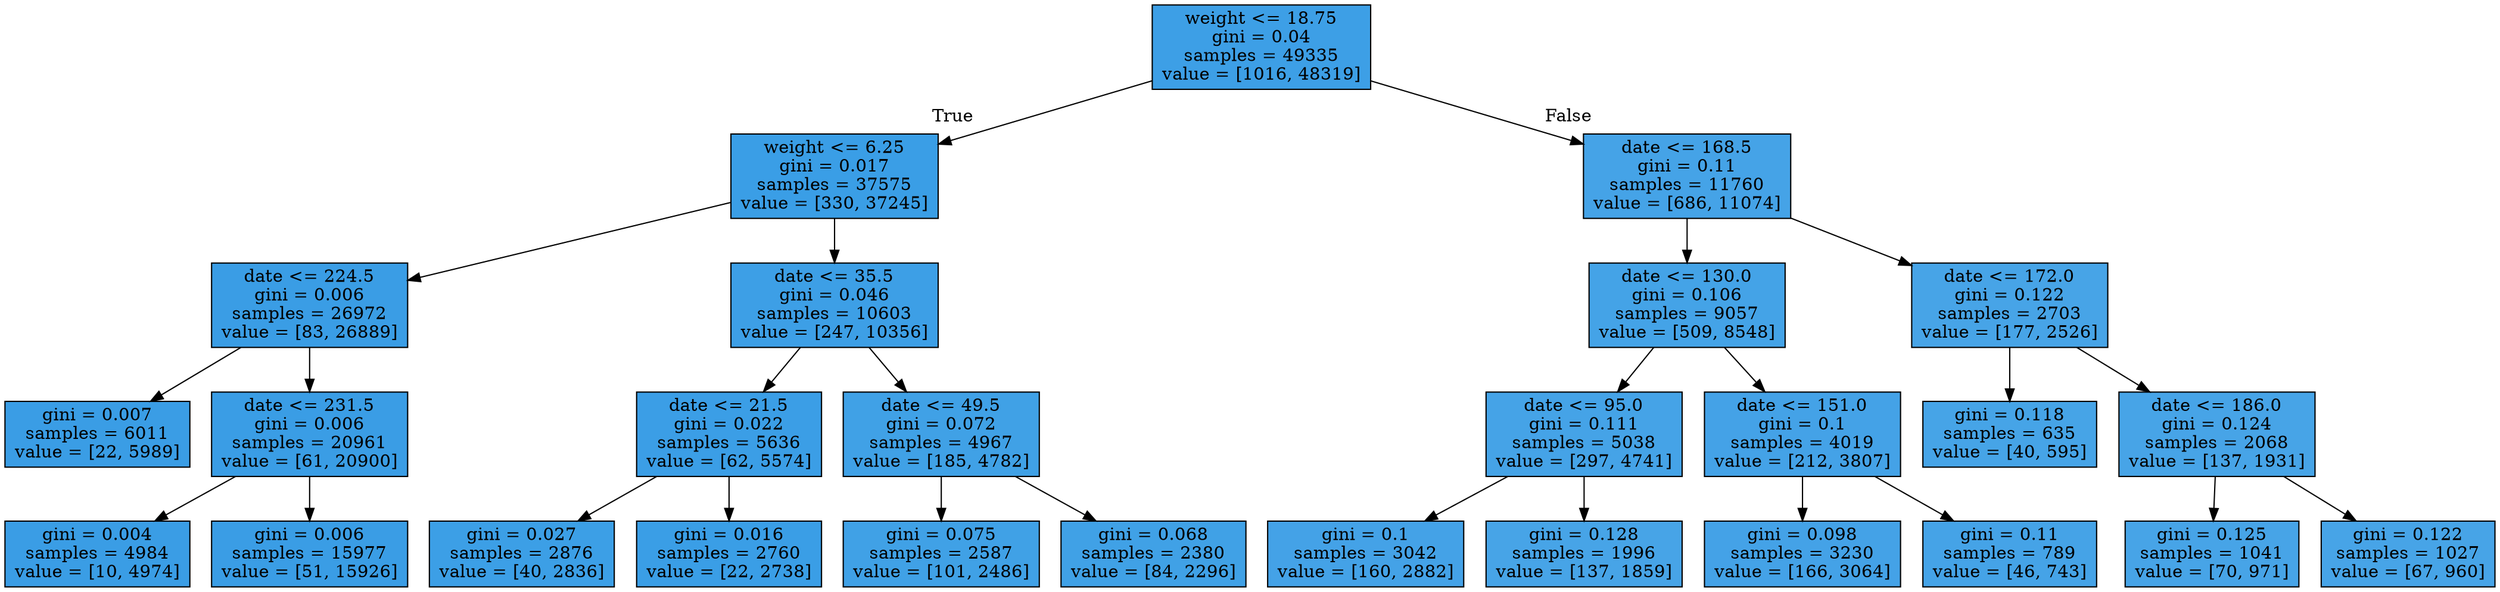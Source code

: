 digraph Tree {
node [shape=box, style="filled", color="black"] ;
0 [label="weight <= 18.75\ngini = 0.04\nsamples = 49335\nvalue = [1016, 48319]", fillcolor="#399de5fa"] ;
1 [label="weight <= 6.25\ngini = 0.017\nsamples = 37575\nvalue = [330, 37245]", fillcolor="#399de5fd"] ;
0 -> 1 [labeldistance=2.5, labelangle=45, headlabel="True"] ;
2 [label="date <= 224.5\ngini = 0.006\nsamples = 26972\nvalue = [83, 26889]", fillcolor="#399de5fe"] ;
1 -> 2 ;
3 [label="gini = 0.007\nsamples = 6011\nvalue = [22, 5989]", fillcolor="#399de5fe"] ;
2 -> 3 ;
4 [label="date <= 231.5\ngini = 0.006\nsamples = 20961\nvalue = [61, 20900]", fillcolor="#399de5fe"] ;
2 -> 4 ;
5 [label="gini = 0.004\nsamples = 4984\nvalue = [10, 4974]", fillcolor="#399de5fe"] ;
4 -> 5 ;
6 [label="gini = 0.006\nsamples = 15977\nvalue = [51, 15926]", fillcolor="#399de5fe"] ;
4 -> 6 ;
7 [label="date <= 35.5\ngini = 0.046\nsamples = 10603\nvalue = [247, 10356]", fillcolor="#399de5f9"] ;
1 -> 7 ;
8 [label="date <= 21.5\ngini = 0.022\nsamples = 5636\nvalue = [62, 5574]", fillcolor="#399de5fc"] ;
7 -> 8 ;
9 [label="gini = 0.027\nsamples = 2876\nvalue = [40, 2836]", fillcolor="#399de5fb"] ;
8 -> 9 ;
10 [label="gini = 0.016\nsamples = 2760\nvalue = [22, 2738]", fillcolor="#399de5fd"] ;
8 -> 10 ;
11 [label="date <= 49.5\ngini = 0.072\nsamples = 4967\nvalue = [185, 4782]", fillcolor="#399de5f5"] ;
7 -> 11 ;
12 [label="gini = 0.075\nsamples = 2587\nvalue = [101, 2486]", fillcolor="#399de5f5"] ;
11 -> 12 ;
13 [label="gini = 0.068\nsamples = 2380\nvalue = [84, 2296]", fillcolor="#399de5f6"] ;
11 -> 13 ;
14 [label="date <= 168.5\ngini = 0.11\nsamples = 11760\nvalue = [686, 11074]", fillcolor="#399de5ef"] ;
0 -> 14 [labeldistance=2.5, labelangle=-45, headlabel="False"] ;
15 [label="date <= 130.0\ngini = 0.106\nsamples = 9057\nvalue = [509, 8548]", fillcolor="#399de5f0"] ;
14 -> 15 ;
16 [label="date <= 95.0\ngini = 0.111\nsamples = 5038\nvalue = [297, 4741]", fillcolor="#399de5ef"] ;
15 -> 16 ;
17 [label="gini = 0.1\nsamples = 3042\nvalue = [160, 2882]", fillcolor="#399de5f1"] ;
16 -> 17 ;
18 [label="gini = 0.128\nsamples = 1996\nvalue = [137, 1859]", fillcolor="#399de5ec"] ;
16 -> 18 ;
19 [label="date <= 151.0\ngini = 0.1\nsamples = 4019\nvalue = [212, 3807]", fillcolor="#399de5f1"] ;
15 -> 19 ;
20 [label="gini = 0.098\nsamples = 3230\nvalue = [166, 3064]", fillcolor="#399de5f1"] ;
19 -> 20 ;
21 [label="gini = 0.11\nsamples = 789\nvalue = [46, 743]", fillcolor="#399de5ef"] ;
19 -> 21 ;
22 [label="date <= 172.0\ngini = 0.122\nsamples = 2703\nvalue = [177, 2526]", fillcolor="#399de5ed"] ;
14 -> 22 ;
23 [label="gini = 0.118\nsamples = 635\nvalue = [40, 595]", fillcolor="#399de5ee"] ;
22 -> 23 ;
24 [label="date <= 186.0\ngini = 0.124\nsamples = 2068\nvalue = [137, 1931]", fillcolor="#399de5ed"] ;
22 -> 24 ;
25 [label="gini = 0.125\nsamples = 1041\nvalue = [70, 971]", fillcolor="#399de5ed"] ;
24 -> 25 ;
26 [label="gini = 0.122\nsamples = 1027\nvalue = [67, 960]", fillcolor="#399de5ed"] ;
24 -> 26 ;
}